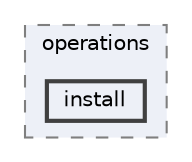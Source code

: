 digraph "C:/Users/LukeMabie/documents/Development/Password_Saver_Using_Django-master/venv/Lib/site-packages/pip/_internal/operations/install"
{
 // LATEX_PDF_SIZE
  bgcolor="transparent";
  edge [fontname=Helvetica,fontsize=10,labelfontname=Helvetica,labelfontsize=10];
  node [fontname=Helvetica,fontsize=10,shape=box,height=0.2,width=0.4];
  compound=true
  subgraph clusterdir_842d1264496cacb60c02b5769e3b7f17 {
    graph [ bgcolor="#edf0f7", pencolor="grey50", label="operations", fontname=Helvetica,fontsize=10 style="filled,dashed", URL="dir_842d1264496cacb60c02b5769e3b7f17.html",tooltip=""]
  dir_128917c9cd25131c3736d294a8401431 [label="install", fillcolor="#edf0f7", color="grey25", style="filled,bold", URL="dir_128917c9cd25131c3736d294a8401431.html",tooltip=""];
  }
}
